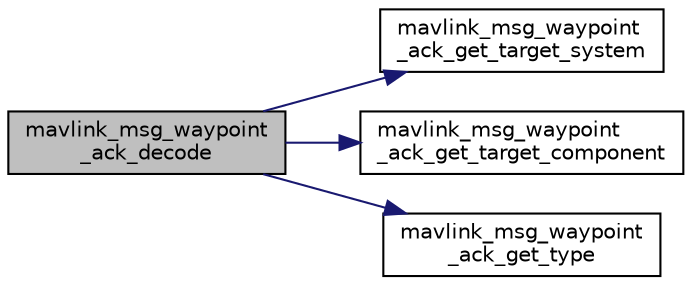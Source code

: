 digraph "mavlink_msg_waypoint_ack_decode"
{
 // INTERACTIVE_SVG=YES
  edge [fontname="Helvetica",fontsize="10",labelfontname="Helvetica",labelfontsize="10"];
  node [fontname="Helvetica",fontsize="10",shape=record];
  rankdir="LR";
  Node1 [label="mavlink_msg_waypoint\l_ack_decode",height=0.2,width=0.4,color="black", fillcolor="grey75", style="filled" fontcolor="black"];
  Node1 -> Node2 [color="midnightblue",fontsize="10",style="solid",fontname="Helvetica"];
  Node2 [label="mavlink_msg_waypoint\l_ack_get_target_system",height=0.2,width=0.4,color="black", fillcolor="white", style="filled",URL="$mavlink__msg__waypoint__ack_8h.html#a2450b0b617b78a785010b0bc5f76ab8d",tooltip="Send a waypoint_ack message. "];
  Node1 -> Node3 [color="midnightblue",fontsize="10",style="solid",fontname="Helvetica"];
  Node3 [label="mavlink_msg_waypoint\l_ack_get_target_component",height=0.2,width=0.4,color="black", fillcolor="white", style="filled",URL="$mavlink__msg__waypoint__ack_8h.html#a992abe9f991018f4081bedad1e0a3591",tooltip="Get field target_component from waypoint_ack message. "];
  Node1 -> Node4 [color="midnightblue",fontsize="10",style="solid",fontname="Helvetica"];
  Node4 [label="mavlink_msg_waypoint\l_ack_get_type",height=0.2,width=0.4,color="black", fillcolor="white", style="filled",URL="$mavlink__msg__waypoint__ack_8h.html#af29041bfa2cebbc5d335b733710f5ab8",tooltip="Get field type from waypoint_ack message. "];
}
